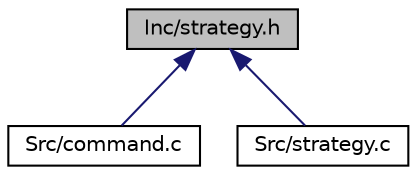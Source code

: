 digraph "Inc/strategy.h"
{
  edge [fontname="Helvetica",fontsize="10",labelfontname="Helvetica",labelfontsize="10"];
  node [fontname="Helvetica",fontsize="10",shape=record];
  Node1 [label="Inc/strategy.h",height=0.2,width=0.4,color="black", fillcolor="grey75", style="filled", fontcolor="black"];
  Node1 -> Node2 [dir="back",color="midnightblue",fontsize="10",style="solid"];
  Node2 [label="Src/command.c",height=0.2,width=0.4,color="black", fillcolor="white", style="filled",URL="$command_8c.html"];
  Node1 -> Node3 [dir="back",color="midnightblue",fontsize="10",style="solid"];
  Node3 [label="Src/strategy.c",height=0.2,width=0.4,color="black", fillcolor="white", style="filled",URL="$strategy_8c.html"];
}
